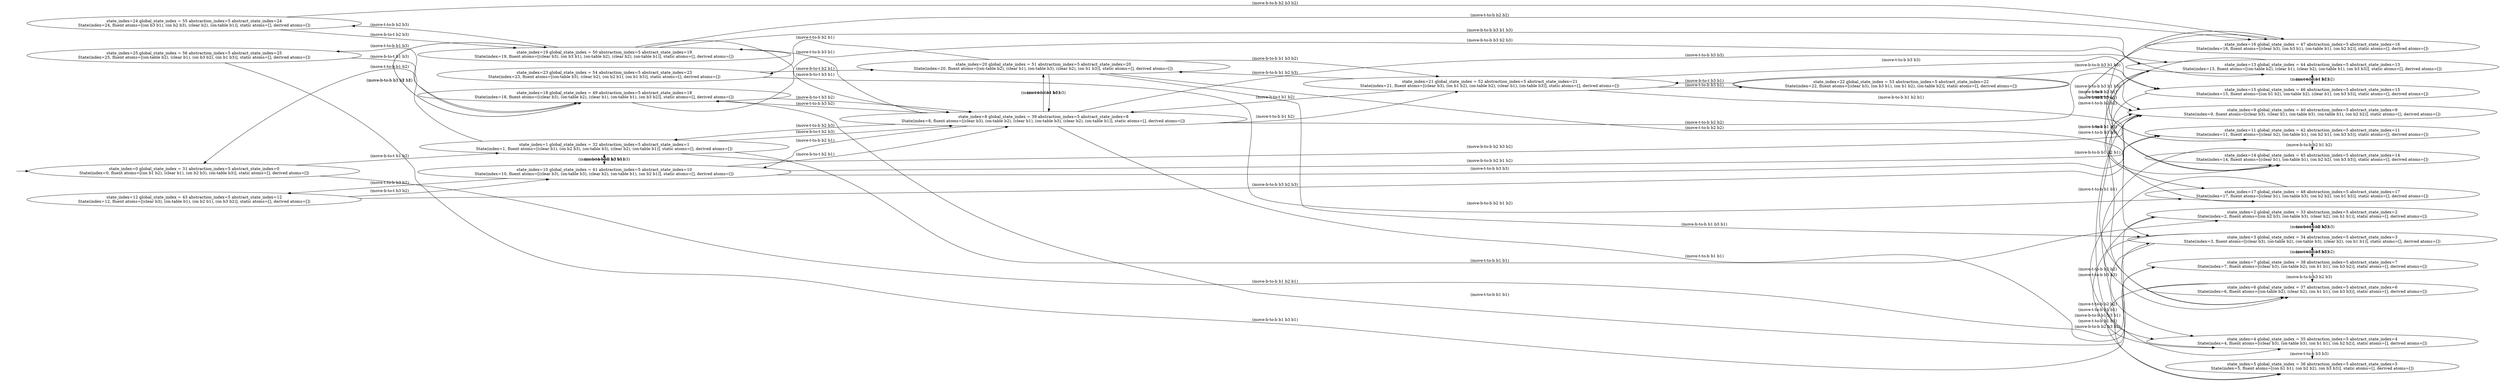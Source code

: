 digraph {
rankdir="LR"
s0[label="state_index=0 global_state_index = 31 abstraction_index=5 abstract_state_index=0
State(index=0, fluent atoms=[(on b1 b2), (clear b1), (on b2 b3), (on-table b3)], static atoms=[], derived atoms=[])
"]
s1[label="state_index=1 global_state_index = 32 abstraction_index=5 abstract_state_index=1
State(index=1, fluent atoms=[(clear b1), (on b2 b3), (on-table b3), (clear b2), (on-table b1)], static atoms=[], derived atoms=[])
"]
s2[label="state_index=2 global_state_index = 33 abstraction_index=5 abstract_state_index=2
State(index=2, fluent atoms=[(on b2 b3), (on-table b3), (clear b2), (on b1 b1)], static atoms=[], derived atoms=[])
"]
s3[label="state_index=3 global_state_index = 34 abstraction_index=5 abstract_state_index=3
State(index=3, fluent atoms=[(clear b3), (on-table b2), (on-table b3), (clear b2), (on b1 b1)], static atoms=[], derived atoms=[])
"]
s4[label="state_index=4 global_state_index = 35 abstraction_index=5 abstract_state_index=4
State(index=4, fluent atoms=[(clear b3), (on-table b3), (on b1 b1), (on b2 b2)], static atoms=[], derived atoms=[])
"]
s5[label="state_index=5 global_state_index = 36 abstraction_index=5 abstract_state_index=5
State(index=5, fluent atoms=[(on b1 b1), (on b2 b2), (on b3 b3)], static atoms=[], derived atoms=[])
"]
s6[label="state_index=6 global_state_index = 37 abstraction_index=5 abstract_state_index=6
State(index=6, fluent atoms=[(on-table b2), (clear b2), (on b1 b1), (on b3 b3)], static atoms=[], derived atoms=[])
"]
s7[label="state_index=7 global_state_index = 38 abstraction_index=5 abstract_state_index=7
State(index=7, fluent atoms=[(clear b3), (on-table b2), (on b1 b1), (on b3 b2)], static atoms=[], derived atoms=[])
"]
s8[label="state_index=8 global_state_index = 39 abstraction_index=5 abstract_state_index=8
State(index=8, fluent atoms=[(clear b3), (on-table b2), (clear b1), (on-table b3), (clear b2), (on-table b1)], static atoms=[], derived atoms=[])
"]
s9[label="state_index=9 global_state_index = 40 abstraction_index=5 abstract_state_index=9
State(index=9, fluent atoms=[(clear b3), (clear b1), (on-table b3), (on-table b1), (on b2 b2)], static atoms=[], derived atoms=[])
"]
s10[label="state_index=10 global_state_index = 41 abstraction_index=5 abstract_state_index=10
State(index=10, fluent atoms=[(clear b3), (on-table b3), (clear b2), (on-table b1), (on b2 b1)], static atoms=[], derived atoms=[])
"]
s11[label="state_index=11 global_state_index = 42 abstraction_index=5 abstract_state_index=11
State(index=11, fluent atoms=[(clear b2), (on-table b1), (on b2 b1), (on b3 b3)], static atoms=[], derived atoms=[])
"]
s12[label="state_index=12 global_state_index = 43 abstraction_index=5 abstract_state_index=12
State(index=12, fluent atoms=[(clear b3), (on-table b1), (on b2 b1), (on b3 b2)], static atoms=[], derived atoms=[])
"]
s13[label="state_index=13 global_state_index = 44 abstraction_index=5 abstract_state_index=13
State(index=13, fluent atoms=[(on-table b2), (clear b1), (clear b2), (on-table b1), (on b3 b3)], static atoms=[], derived atoms=[])
"]
s14[label="state_index=14 global_state_index = 45 abstraction_index=5 abstract_state_index=14
State(index=14, fluent atoms=[(clear b1), (on-table b1), (on b2 b2), (on b3 b3)], static atoms=[], derived atoms=[])
"]
s15[label="state_index=15 global_state_index = 46 abstraction_index=5 abstract_state_index=15
State(index=15, fluent atoms=[(on b1 b2), (on-table b2), (clear b1), (on b3 b3)], static atoms=[], derived atoms=[])
"]
s16[label="state_index=16 global_state_index = 47 abstraction_index=5 abstract_state_index=16
State(index=16, fluent atoms=[(clear b3), (on b3 b1), (on-table b1), (on b2 b2)], static atoms=[], derived atoms=[])
"]
s17[label="state_index=17 global_state_index = 48 abstraction_index=5 abstract_state_index=17
State(index=17, fluent atoms=[(clear b1), (on-table b3), (on b2 b2), (on b1 b3)], static atoms=[], derived atoms=[])
"]
s18[label="state_index=18 global_state_index = 49 abstraction_index=5 abstract_state_index=18
State(index=18, fluent atoms=[(clear b3), (on-table b2), (clear b1), (on-table b1), (on b3 b2)], static atoms=[], derived atoms=[])
"]
s19[label="state_index=19 global_state_index = 50 abstraction_index=5 abstract_state_index=19
State(index=19, fluent atoms=[(clear b3), (on b3 b1), (on-table b2), (clear b2), (on-table b1)], static atoms=[], derived atoms=[])
"]
s20[label="state_index=20 global_state_index = 51 abstraction_index=5 abstract_state_index=20
State(index=20, fluent atoms=[(on-table b2), (clear b1), (on-table b3), (clear b2), (on b1 b3)], static atoms=[], derived atoms=[])
"]
s21[label="state_index=21 global_state_index = 52 abstraction_index=5 abstract_state_index=21
State(index=21, fluent atoms=[(clear b3), (on b1 b2), (on-table b2), (clear b1), (on-table b3)], static atoms=[], derived atoms=[])
"]
s22[peripheries=2,label="state_index=22 global_state_index = 53 abstraction_index=5 abstract_state_index=22
State(index=22, fluent atoms=[(clear b3), (on b3 b1), (on b1 b2), (on-table b2)], static atoms=[], derived atoms=[])
"]
s23[label="state_index=23 global_state_index = 54 abstraction_index=5 abstract_state_index=23
State(index=23, fluent atoms=[(on-table b3), (clear b2), (on b2 b1), (on b1 b3)], static atoms=[], derived atoms=[])
"]
s24[label="state_index=24 global_state_index = 55 abstraction_index=5 abstract_state_index=24
State(index=24, fluent atoms=[(on b3 b1), (on b2 b3), (clear b2), (on-table b1)], static atoms=[], derived atoms=[])
"]
s25[label="state_index=25 global_state_index = 56 abstraction_index=5 abstract_state_index=25
State(index=25, fluent atoms=[(on-table b2), (clear b1), (on b3 b2), (on b1 b3)], static atoms=[], derived atoms=[])
"]
Dangling [ label = "", style = invis ]
{ rank = same; Dangling }
Dangling -> s0
{ rank = same; s2,s3,s4,s5,s6,s7,s9,s11,s13,s14,s15,s16,s17}
{ rank = same; s0,s12,s24,s25}
{ rank = same; s1,s10,s18,s19,s23}
{ rank = same; s8,s20}
{ rank = same; s21}
{ rank = same; s22}
s0->s1 [label="(move-b-to-t b1 b2)
"]
s0->s2 [label="(move-b-to-b b1 b2 b1)
"]
s1->s0 [label="(move-t-to-b b1 b2)
"]
s1->s2 [label="(move-t-to-b b1 b1)
"]
s1->s8 [label="(move-b-to-t b2 b3)
"]
s1->s9 [label="(move-b-to-b b2 b3 b2)
"]
s1->s10 [label="(move-b-to-b b2 b3 b1)
"]
s2->s3 [label="(move-b-to-t b2 b3)
"]
s2->s4 [label="(move-b-to-b b2 b3 b2)
"]
s3->s2 [label="(move-t-to-b b2 b3)
"]
s3->s4 [label="(move-t-to-b b2 b2)
"]
s3->s6 [label="(move-t-to-b b3 b3)
"]
s3->s7 [label="(move-t-to-b b3 b2)
"]
s4->s5 [label="(move-t-to-b b3 b3)
"]
s6->s5 [label="(move-t-to-b b2 b2)
"]
s7->s3 [label="(move-b-to-t b3 b2)
"]
s7->s6 [label="(move-b-to-b b3 b2 b3)
"]
s8->s1 [label="(move-t-to-b b2 b3)
"]
s8->s3 [label="(move-t-to-b b1 b1)
"]
s8->s9 [label="(move-t-to-b b2 b2)
"]
s8->s10 [label="(move-t-to-b b2 b1)
"]
s8->s13 [label="(move-t-to-b b3 b3)
"]
s8->s18 [label="(move-t-to-b b3 b2)
"]
s8->s19 [label="(move-t-to-b b3 b1)
"]
s8->s20 [label="(move-t-to-b b1 b3)
"]
s8->s21 [label="(move-t-to-b b1 b2)
"]
s9->s4 [label="(move-t-to-b b1 b1)
"]
s9->s14 [label="(move-t-to-b b3 b3)
"]
s9->s16 [label="(move-t-to-b b3 b1)
"]
s9->s17 [label="(move-t-to-b b1 b3)
"]
s10->s1 [label="(move-b-to-b b2 b1 b3)
"]
s10->s8 [label="(move-b-to-t b2 b1)
"]
s10->s9 [label="(move-b-to-b b2 b1 b2)
"]
s10->s11 [label="(move-t-to-b b3 b3)
"]
s10->s12 [label="(move-t-to-b b3 b2)
"]
s11->s13 [label="(move-b-to-t b2 b1)
"]
s11->s14 [label="(move-b-to-b b2 b1 b2)
"]
s12->s10 [label="(move-b-to-t b3 b2)
"]
s12->s11 [label="(move-b-to-b b3 b2 b3)
"]
s13->s6 [label="(move-t-to-b b1 b1)
"]
s13->s11 [label="(move-t-to-b b2 b1)
"]
s13->s14 [label="(move-t-to-b b2 b2)
"]
s13->s15 [label="(move-t-to-b b1 b2)
"]
s14->s5 [label="(move-t-to-b b1 b1)
"]
s15->s6 [label="(move-b-to-b b1 b2 b1)
"]
s15->s13 [label="(move-b-to-t b1 b2)
"]
s16->s9 [label="(move-b-to-t b3 b1)
"]
s16->s14 [label="(move-b-to-b b3 b1 b3)
"]
s17->s4 [label="(move-b-to-b b1 b3 b1)
"]
s17->s9 [label="(move-b-to-t b1 b3)
"]
s18->s7 [label="(move-t-to-b b1 b1)
"]
s18->s8 [label="(move-b-to-t b3 b2)
"]
s18->s13 [label="(move-b-to-b b3 b2 b3)
"]
s18->s19 [label="(move-b-to-b b3 b2 b1)
"]
s18->s25 [label="(move-t-to-b b1 b3)
"]
s19->s8 [label="(move-b-to-t b3 b1)
"]
s19->s13 [label="(move-b-to-b b3 b1 b3)
"]
s19->s16 [label="(move-t-to-b b2 b2)
"]
s19->s18 [label="(move-b-to-b b3 b1 b2)
"]
s19->s24 [label="(move-t-to-b b2 b3)
"]
s20->s3 [label="(move-b-to-b b1 b3 b1)
"]
s20->s8 [label="(move-b-to-t b1 b3)
"]
s20->s17 [label="(move-t-to-b b2 b2)
"]
s20->s21 [label="(move-b-to-b b1 b3 b2)
"]
s20->s23 [label="(move-t-to-b b2 b1)
"]
s21->s3 [label="(move-b-to-b b1 b2 b1)
"]
s21->s8 [label="(move-b-to-t b1 b2)
"]
s21->s15 [label="(move-t-to-b b3 b3)
"]
s21->s20 [label="(move-b-to-b b1 b2 b3)
"]
s21->s22 [label="(move-t-to-b b3 b1)
"]
s22->s15 [label="(move-b-to-b b3 b1 b3)
"]
s22->s21 [label="(move-b-to-t b3 b1)
"]
s23->s17 [label="(move-b-to-b b2 b1 b2)
"]
s23->s20 [label="(move-b-to-t b2 b1)
"]
s24->s16 [label="(move-b-to-b b2 b3 b2)
"]
s24->s19 [label="(move-b-to-t b2 b3)
"]
s25->s7 [label="(move-b-to-b b1 b3 b1)
"]
s25->s18 [label="(move-b-to-t b1 b3)
"]
}
